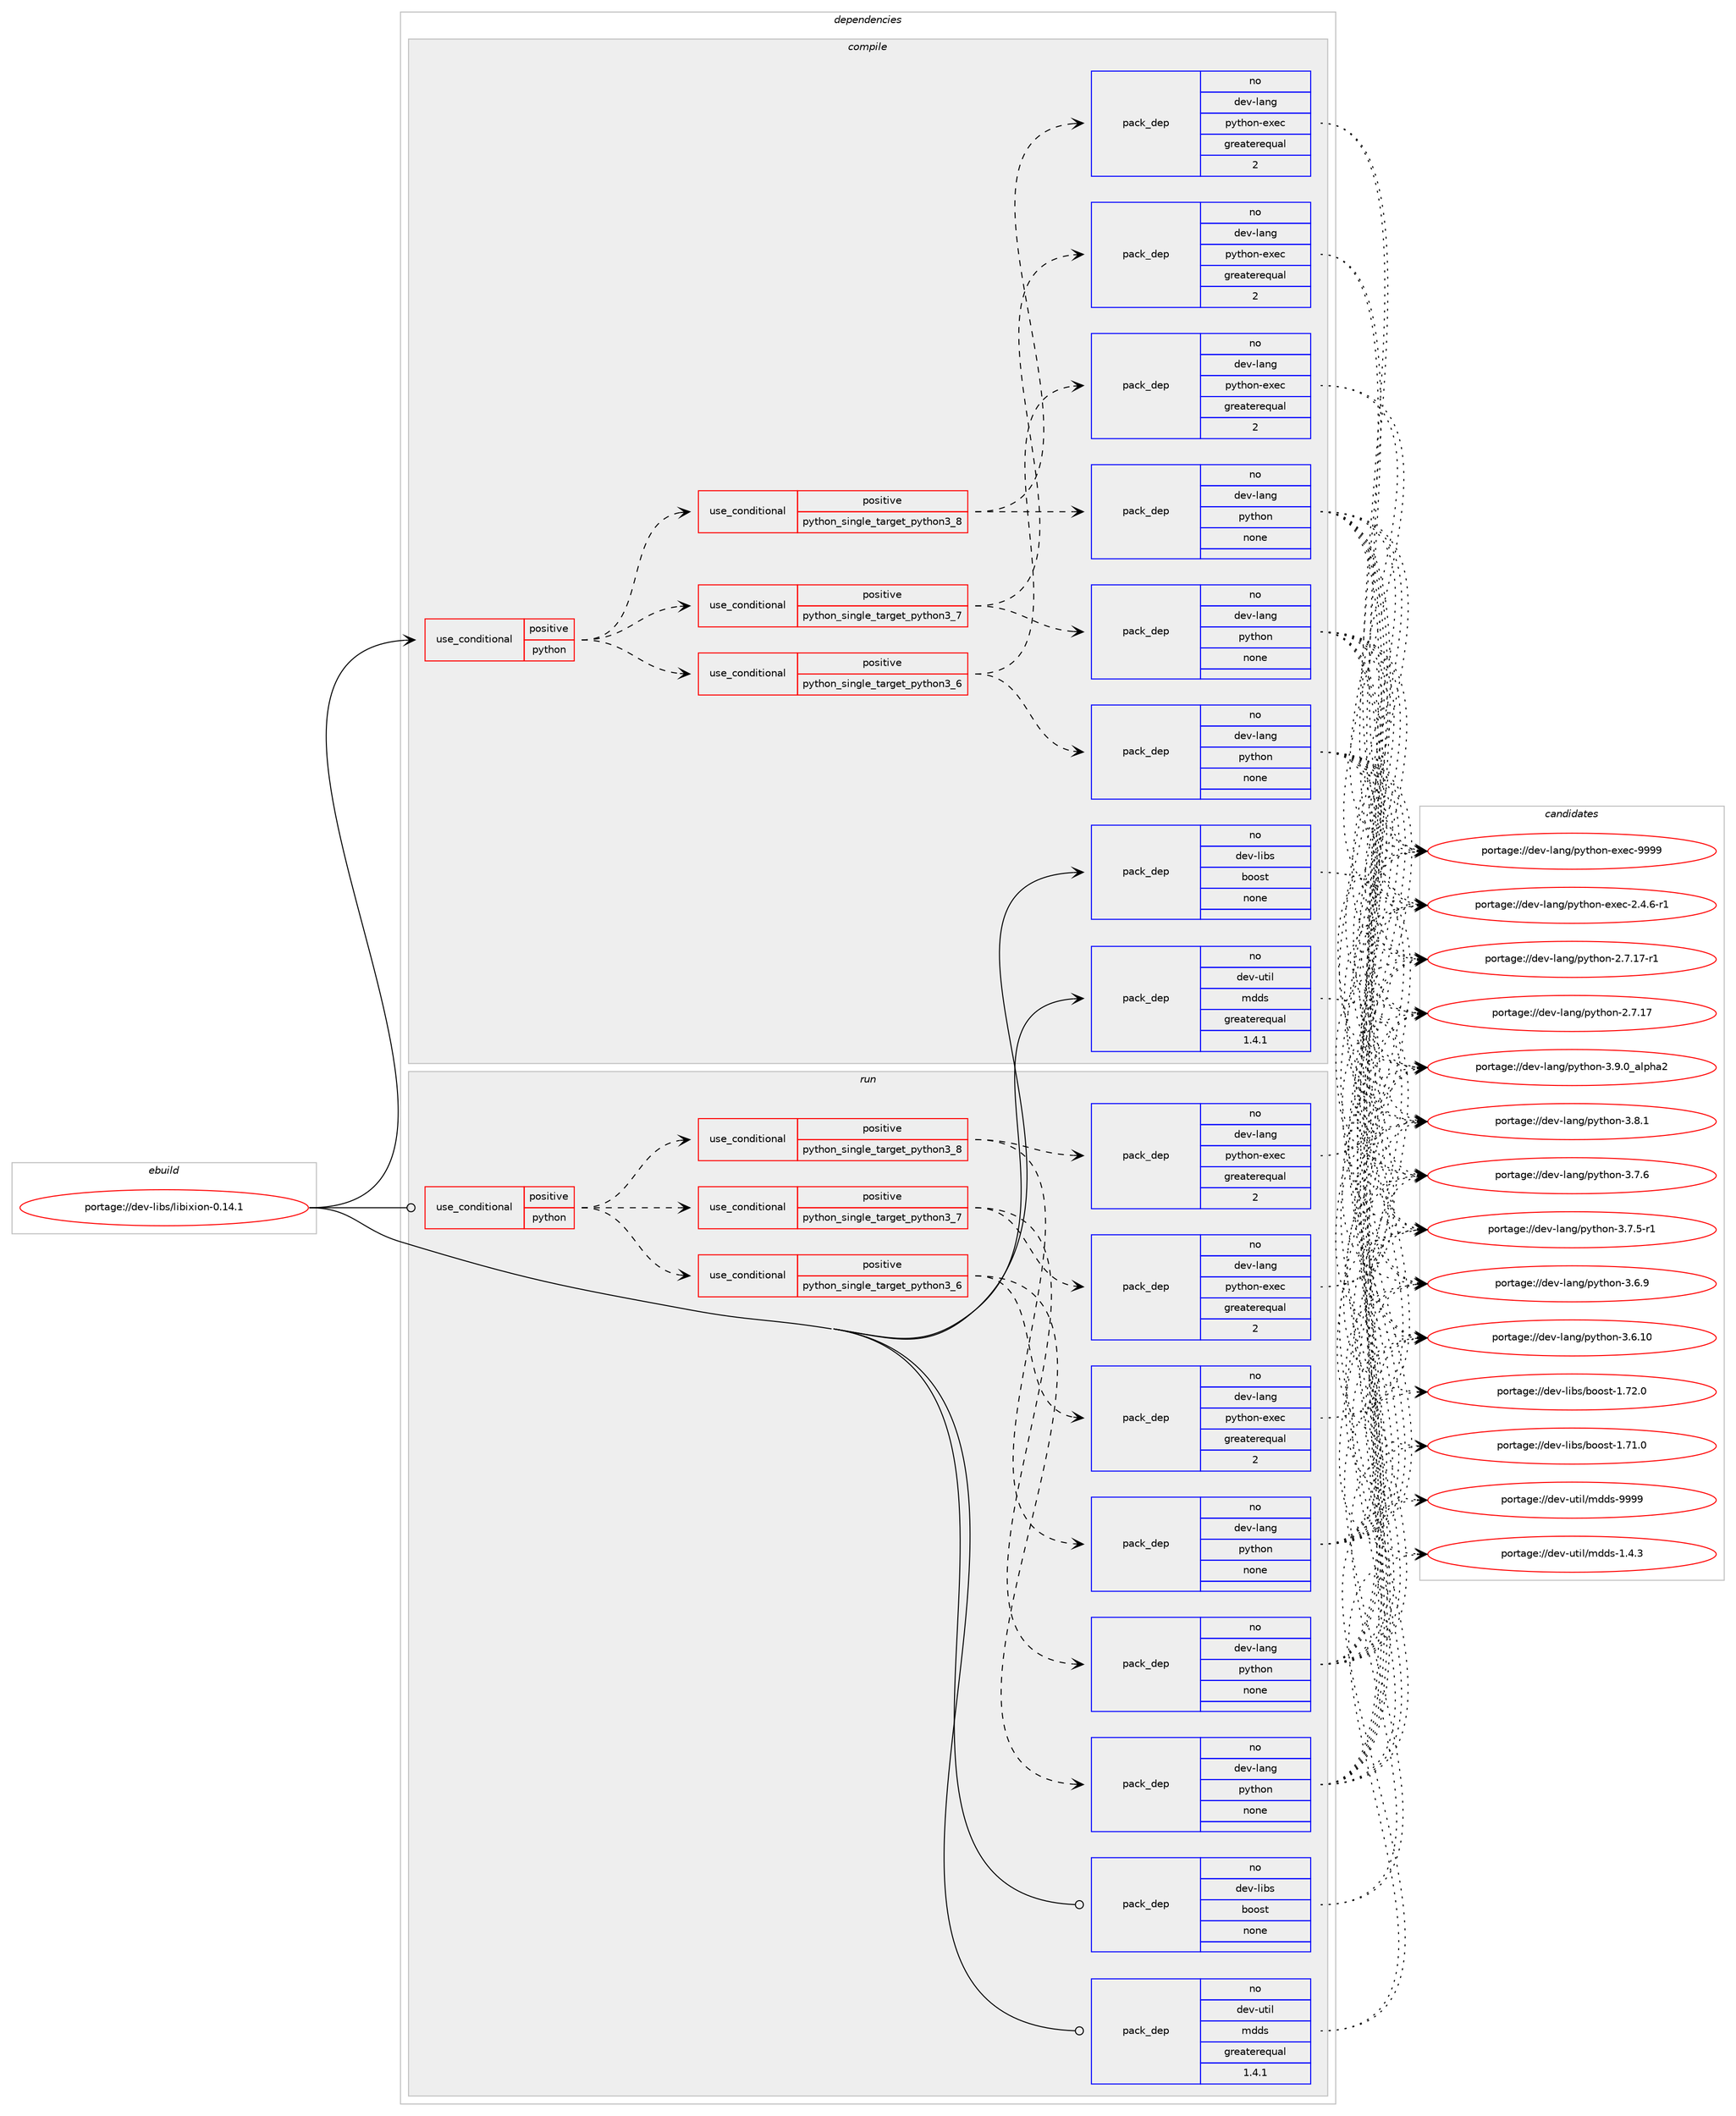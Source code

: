 digraph prolog {

# *************
# Graph options
# *************

newrank=true;
concentrate=true;
compound=true;
graph [rankdir=LR,fontname=Helvetica,fontsize=10,ranksep=1.5];#, ranksep=2.5, nodesep=0.2];
edge  [arrowhead=vee];
node  [fontname=Helvetica,fontsize=10];

# **********
# The ebuild
# **********

subgraph cluster_leftcol {
color=gray;
label=<<i>ebuild</i>>;
id [label="portage://dev-libs/libixion-0.14.1", color=red, width=4, href="../dev-libs/libixion-0.14.1.svg"];
}

# ****************
# The dependencies
# ****************

subgraph cluster_midcol {
color=gray;
label=<<i>dependencies</i>>;
subgraph cluster_compile {
fillcolor="#eeeeee";
style=filled;
label=<<i>compile</i>>;
subgraph cond125203 {
dependency511951 [label=<<TABLE BORDER="0" CELLBORDER="1" CELLSPACING="0" CELLPADDING="4"><TR><TD ROWSPAN="3" CELLPADDING="10">use_conditional</TD></TR><TR><TD>positive</TD></TR><TR><TD>python</TD></TR></TABLE>>, shape=none, color=red];
subgraph cond125204 {
dependency511952 [label=<<TABLE BORDER="0" CELLBORDER="1" CELLSPACING="0" CELLPADDING="4"><TR><TD ROWSPAN="3" CELLPADDING="10">use_conditional</TD></TR><TR><TD>positive</TD></TR><TR><TD>python_single_target_python3_6</TD></TR></TABLE>>, shape=none, color=red];
subgraph pack381491 {
dependency511953 [label=<<TABLE BORDER="0" CELLBORDER="1" CELLSPACING="0" CELLPADDING="4" WIDTH="220"><TR><TD ROWSPAN="6" CELLPADDING="30">pack_dep</TD></TR><TR><TD WIDTH="110">no</TD></TR><TR><TD>dev-lang</TD></TR><TR><TD>python</TD></TR><TR><TD>none</TD></TR><TR><TD></TD></TR></TABLE>>, shape=none, color=blue];
}
dependency511952:e -> dependency511953:w [weight=20,style="dashed",arrowhead="vee"];
subgraph pack381492 {
dependency511954 [label=<<TABLE BORDER="0" CELLBORDER="1" CELLSPACING="0" CELLPADDING="4" WIDTH="220"><TR><TD ROWSPAN="6" CELLPADDING="30">pack_dep</TD></TR><TR><TD WIDTH="110">no</TD></TR><TR><TD>dev-lang</TD></TR><TR><TD>python-exec</TD></TR><TR><TD>greaterequal</TD></TR><TR><TD>2</TD></TR></TABLE>>, shape=none, color=blue];
}
dependency511952:e -> dependency511954:w [weight=20,style="dashed",arrowhead="vee"];
}
dependency511951:e -> dependency511952:w [weight=20,style="dashed",arrowhead="vee"];
subgraph cond125205 {
dependency511955 [label=<<TABLE BORDER="0" CELLBORDER="1" CELLSPACING="0" CELLPADDING="4"><TR><TD ROWSPAN="3" CELLPADDING="10">use_conditional</TD></TR><TR><TD>positive</TD></TR><TR><TD>python_single_target_python3_7</TD></TR></TABLE>>, shape=none, color=red];
subgraph pack381493 {
dependency511956 [label=<<TABLE BORDER="0" CELLBORDER="1" CELLSPACING="0" CELLPADDING="4" WIDTH="220"><TR><TD ROWSPAN="6" CELLPADDING="30">pack_dep</TD></TR><TR><TD WIDTH="110">no</TD></TR><TR><TD>dev-lang</TD></TR><TR><TD>python</TD></TR><TR><TD>none</TD></TR><TR><TD></TD></TR></TABLE>>, shape=none, color=blue];
}
dependency511955:e -> dependency511956:w [weight=20,style="dashed",arrowhead="vee"];
subgraph pack381494 {
dependency511957 [label=<<TABLE BORDER="0" CELLBORDER="1" CELLSPACING="0" CELLPADDING="4" WIDTH="220"><TR><TD ROWSPAN="6" CELLPADDING="30">pack_dep</TD></TR><TR><TD WIDTH="110">no</TD></TR><TR><TD>dev-lang</TD></TR><TR><TD>python-exec</TD></TR><TR><TD>greaterequal</TD></TR><TR><TD>2</TD></TR></TABLE>>, shape=none, color=blue];
}
dependency511955:e -> dependency511957:w [weight=20,style="dashed",arrowhead="vee"];
}
dependency511951:e -> dependency511955:w [weight=20,style="dashed",arrowhead="vee"];
subgraph cond125206 {
dependency511958 [label=<<TABLE BORDER="0" CELLBORDER="1" CELLSPACING="0" CELLPADDING="4"><TR><TD ROWSPAN="3" CELLPADDING="10">use_conditional</TD></TR><TR><TD>positive</TD></TR><TR><TD>python_single_target_python3_8</TD></TR></TABLE>>, shape=none, color=red];
subgraph pack381495 {
dependency511959 [label=<<TABLE BORDER="0" CELLBORDER="1" CELLSPACING="0" CELLPADDING="4" WIDTH="220"><TR><TD ROWSPAN="6" CELLPADDING="30">pack_dep</TD></TR><TR><TD WIDTH="110">no</TD></TR><TR><TD>dev-lang</TD></TR><TR><TD>python</TD></TR><TR><TD>none</TD></TR><TR><TD></TD></TR></TABLE>>, shape=none, color=blue];
}
dependency511958:e -> dependency511959:w [weight=20,style="dashed",arrowhead="vee"];
subgraph pack381496 {
dependency511960 [label=<<TABLE BORDER="0" CELLBORDER="1" CELLSPACING="0" CELLPADDING="4" WIDTH="220"><TR><TD ROWSPAN="6" CELLPADDING="30">pack_dep</TD></TR><TR><TD WIDTH="110">no</TD></TR><TR><TD>dev-lang</TD></TR><TR><TD>python-exec</TD></TR><TR><TD>greaterequal</TD></TR><TR><TD>2</TD></TR></TABLE>>, shape=none, color=blue];
}
dependency511958:e -> dependency511960:w [weight=20,style="dashed",arrowhead="vee"];
}
dependency511951:e -> dependency511958:w [weight=20,style="dashed",arrowhead="vee"];
}
id:e -> dependency511951:w [weight=20,style="solid",arrowhead="vee"];
subgraph pack381497 {
dependency511961 [label=<<TABLE BORDER="0" CELLBORDER="1" CELLSPACING="0" CELLPADDING="4" WIDTH="220"><TR><TD ROWSPAN="6" CELLPADDING="30">pack_dep</TD></TR><TR><TD WIDTH="110">no</TD></TR><TR><TD>dev-libs</TD></TR><TR><TD>boost</TD></TR><TR><TD>none</TD></TR><TR><TD></TD></TR></TABLE>>, shape=none, color=blue];
}
id:e -> dependency511961:w [weight=20,style="solid",arrowhead="vee"];
subgraph pack381498 {
dependency511962 [label=<<TABLE BORDER="0" CELLBORDER="1" CELLSPACING="0" CELLPADDING="4" WIDTH="220"><TR><TD ROWSPAN="6" CELLPADDING="30">pack_dep</TD></TR><TR><TD WIDTH="110">no</TD></TR><TR><TD>dev-util</TD></TR><TR><TD>mdds</TD></TR><TR><TD>greaterequal</TD></TR><TR><TD>1.4.1</TD></TR></TABLE>>, shape=none, color=blue];
}
id:e -> dependency511962:w [weight=20,style="solid",arrowhead="vee"];
}
subgraph cluster_compileandrun {
fillcolor="#eeeeee";
style=filled;
label=<<i>compile and run</i>>;
}
subgraph cluster_run {
fillcolor="#eeeeee";
style=filled;
label=<<i>run</i>>;
subgraph cond125207 {
dependency511963 [label=<<TABLE BORDER="0" CELLBORDER="1" CELLSPACING="0" CELLPADDING="4"><TR><TD ROWSPAN="3" CELLPADDING="10">use_conditional</TD></TR><TR><TD>positive</TD></TR><TR><TD>python</TD></TR></TABLE>>, shape=none, color=red];
subgraph cond125208 {
dependency511964 [label=<<TABLE BORDER="0" CELLBORDER="1" CELLSPACING="0" CELLPADDING="4"><TR><TD ROWSPAN="3" CELLPADDING="10">use_conditional</TD></TR><TR><TD>positive</TD></TR><TR><TD>python_single_target_python3_6</TD></TR></TABLE>>, shape=none, color=red];
subgraph pack381499 {
dependency511965 [label=<<TABLE BORDER="0" CELLBORDER="1" CELLSPACING="0" CELLPADDING="4" WIDTH="220"><TR><TD ROWSPAN="6" CELLPADDING="30">pack_dep</TD></TR><TR><TD WIDTH="110">no</TD></TR><TR><TD>dev-lang</TD></TR><TR><TD>python</TD></TR><TR><TD>none</TD></TR><TR><TD></TD></TR></TABLE>>, shape=none, color=blue];
}
dependency511964:e -> dependency511965:w [weight=20,style="dashed",arrowhead="vee"];
subgraph pack381500 {
dependency511966 [label=<<TABLE BORDER="0" CELLBORDER="1" CELLSPACING="0" CELLPADDING="4" WIDTH="220"><TR><TD ROWSPAN="6" CELLPADDING="30">pack_dep</TD></TR><TR><TD WIDTH="110">no</TD></TR><TR><TD>dev-lang</TD></TR><TR><TD>python-exec</TD></TR><TR><TD>greaterequal</TD></TR><TR><TD>2</TD></TR></TABLE>>, shape=none, color=blue];
}
dependency511964:e -> dependency511966:w [weight=20,style="dashed",arrowhead="vee"];
}
dependency511963:e -> dependency511964:w [weight=20,style="dashed",arrowhead="vee"];
subgraph cond125209 {
dependency511967 [label=<<TABLE BORDER="0" CELLBORDER="1" CELLSPACING="0" CELLPADDING="4"><TR><TD ROWSPAN="3" CELLPADDING="10">use_conditional</TD></TR><TR><TD>positive</TD></TR><TR><TD>python_single_target_python3_7</TD></TR></TABLE>>, shape=none, color=red];
subgraph pack381501 {
dependency511968 [label=<<TABLE BORDER="0" CELLBORDER="1" CELLSPACING="0" CELLPADDING="4" WIDTH="220"><TR><TD ROWSPAN="6" CELLPADDING="30">pack_dep</TD></TR><TR><TD WIDTH="110">no</TD></TR><TR><TD>dev-lang</TD></TR><TR><TD>python</TD></TR><TR><TD>none</TD></TR><TR><TD></TD></TR></TABLE>>, shape=none, color=blue];
}
dependency511967:e -> dependency511968:w [weight=20,style="dashed",arrowhead="vee"];
subgraph pack381502 {
dependency511969 [label=<<TABLE BORDER="0" CELLBORDER="1" CELLSPACING="0" CELLPADDING="4" WIDTH="220"><TR><TD ROWSPAN="6" CELLPADDING="30">pack_dep</TD></TR><TR><TD WIDTH="110">no</TD></TR><TR><TD>dev-lang</TD></TR><TR><TD>python-exec</TD></TR><TR><TD>greaterequal</TD></TR><TR><TD>2</TD></TR></TABLE>>, shape=none, color=blue];
}
dependency511967:e -> dependency511969:w [weight=20,style="dashed",arrowhead="vee"];
}
dependency511963:e -> dependency511967:w [weight=20,style="dashed",arrowhead="vee"];
subgraph cond125210 {
dependency511970 [label=<<TABLE BORDER="0" CELLBORDER="1" CELLSPACING="0" CELLPADDING="4"><TR><TD ROWSPAN="3" CELLPADDING="10">use_conditional</TD></TR><TR><TD>positive</TD></TR><TR><TD>python_single_target_python3_8</TD></TR></TABLE>>, shape=none, color=red];
subgraph pack381503 {
dependency511971 [label=<<TABLE BORDER="0" CELLBORDER="1" CELLSPACING="0" CELLPADDING="4" WIDTH="220"><TR><TD ROWSPAN="6" CELLPADDING="30">pack_dep</TD></TR><TR><TD WIDTH="110">no</TD></TR><TR><TD>dev-lang</TD></TR><TR><TD>python</TD></TR><TR><TD>none</TD></TR><TR><TD></TD></TR></TABLE>>, shape=none, color=blue];
}
dependency511970:e -> dependency511971:w [weight=20,style="dashed",arrowhead="vee"];
subgraph pack381504 {
dependency511972 [label=<<TABLE BORDER="0" CELLBORDER="1" CELLSPACING="0" CELLPADDING="4" WIDTH="220"><TR><TD ROWSPAN="6" CELLPADDING="30">pack_dep</TD></TR><TR><TD WIDTH="110">no</TD></TR><TR><TD>dev-lang</TD></TR><TR><TD>python-exec</TD></TR><TR><TD>greaterequal</TD></TR><TR><TD>2</TD></TR></TABLE>>, shape=none, color=blue];
}
dependency511970:e -> dependency511972:w [weight=20,style="dashed",arrowhead="vee"];
}
dependency511963:e -> dependency511970:w [weight=20,style="dashed",arrowhead="vee"];
}
id:e -> dependency511963:w [weight=20,style="solid",arrowhead="odot"];
subgraph pack381505 {
dependency511973 [label=<<TABLE BORDER="0" CELLBORDER="1" CELLSPACING="0" CELLPADDING="4" WIDTH="220"><TR><TD ROWSPAN="6" CELLPADDING="30">pack_dep</TD></TR><TR><TD WIDTH="110">no</TD></TR><TR><TD>dev-libs</TD></TR><TR><TD>boost</TD></TR><TR><TD>none</TD></TR><TR><TD></TD></TR></TABLE>>, shape=none, color=blue];
}
id:e -> dependency511973:w [weight=20,style="solid",arrowhead="odot"];
subgraph pack381506 {
dependency511974 [label=<<TABLE BORDER="0" CELLBORDER="1" CELLSPACING="0" CELLPADDING="4" WIDTH="220"><TR><TD ROWSPAN="6" CELLPADDING="30">pack_dep</TD></TR><TR><TD WIDTH="110">no</TD></TR><TR><TD>dev-util</TD></TR><TR><TD>mdds</TD></TR><TR><TD>greaterequal</TD></TR><TR><TD>1.4.1</TD></TR></TABLE>>, shape=none, color=blue];
}
id:e -> dependency511974:w [weight=20,style="solid",arrowhead="odot"];
}
}

# **************
# The candidates
# **************

subgraph cluster_choices {
rank=same;
color=gray;
label=<<i>candidates</i>>;

subgraph choice381491 {
color=black;
nodesep=1;
choice10010111845108971101034711212111610411111045514657464895971081121049750 [label="portage://dev-lang/python-3.9.0_alpha2", color=red, width=4,href="../dev-lang/python-3.9.0_alpha2.svg"];
choice100101118451089711010347112121116104111110455146564649 [label="portage://dev-lang/python-3.8.1", color=red, width=4,href="../dev-lang/python-3.8.1.svg"];
choice100101118451089711010347112121116104111110455146554654 [label="portage://dev-lang/python-3.7.6", color=red, width=4,href="../dev-lang/python-3.7.6.svg"];
choice1001011184510897110103471121211161041111104551465546534511449 [label="portage://dev-lang/python-3.7.5-r1", color=red, width=4,href="../dev-lang/python-3.7.5-r1.svg"];
choice100101118451089711010347112121116104111110455146544657 [label="portage://dev-lang/python-3.6.9", color=red, width=4,href="../dev-lang/python-3.6.9.svg"];
choice10010111845108971101034711212111610411111045514654464948 [label="portage://dev-lang/python-3.6.10", color=red, width=4,href="../dev-lang/python-3.6.10.svg"];
choice100101118451089711010347112121116104111110455046554649554511449 [label="portage://dev-lang/python-2.7.17-r1", color=red, width=4,href="../dev-lang/python-2.7.17-r1.svg"];
choice10010111845108971101034711212111610411111045504655464955 [label="portage://dev-lang/python-2.7.17", color=red, width=4,href="../dev-lang/python-2.7.17.svg"];
dependency511953:e -> choice10010111845108971101034711212111610411111045514657464895971081121049750:w [style=dotted,weight="100"];
dependency511953:e -> choice100101118451089711010347112121116104111110455146564649:w [style=dotted,weight="100"];
dependency511953:e -> choice100101118451089711010347112121116104111110455146554654:w [style=dotted,weight="100"];
dependency511953:e -> choice1001011184510897110103471121211161041111104551465546534511449:w [style=dotted,weight="100"];
dependency511953:e -> choice100101118451089711010347112121116104111110455146544657:w [style=dotted,weight="100"];
dependency511953:e -> choice10010111845108971101034711212111610411111045514654464948:w [style=dotted,weight="100"];
dependency511953:e -> choice100101118451089711010347112121116104111110455046554649554511449:w [style=dotted,weight="100"];
dependency511953:e -> choice10010111845108971101034711212111610411111045504655464955:w [style=dotted,weight="100"];
}
subgraph choice381492 {
color=black;
nodesep=1;
choice10010111845108971101034711212111610411111045101120101994557575757 [label="portage://dev-lang/python-exec-9999", color=red, width=4,href="../dev-lang/python-exec-9999.svg"];
choice10010111845108971101034711212111610411111045101120101994550465246544511449 [label="portage://dev-lang/python-exec-2.4.6-r1", color=red, width=4,href="../dev-lang/python-exec-2.4.6-r1.svg"];
dependency511954:e -> choice10010111845108971101034711212111610411111045101120101994557575757:w [style=dotted,weight="100"];
dependency511954:e -> choice10010111845108971101034711212111610411111045101120101994550465246544511449:w [style=dotted,weight="100"];
}
subgraph choice381493 {
color=black;
nodesep=1;
choice10010111845108971101034711212111610411111045514657464895971081121049750 [label="portage://dev-lang/python-3.9.0_alpha2", color=red, width=4,href="../dev-lang/python-3.9.0_alpha2.svg"];
choice100101118451089711010347112121116104111110455146564649 [label="portage://dev-lang/python-3.8.1", color=red, width=4,href="../dev-lang/python-3.8.1.svg"];
choice100101118451089711010347112121116104111110455146554654 [label="portage://dev-lang/python-3.7.6", color=red, width=4,href="../dev-lang/python-3.7.6.svg"];
choice1001011184510897110103471121211161041111104551465546534511449 [label="portage://dev-lang/python-3.7.5-r1", color=red, width=4,href="../dev-lang/python-3.7.5-r1.svg"];
choice100101118451089711010347112121116104111110455146544657 [label="portage://dev-lang/python-3.6.9", color=red, width=4,href="../dev-lang/python-3.6.9.svg"];
choice10010111845108971101034711212111610411111045514654464948 [label="portage://dev-lang/python-3.6.10", color=red, width=4,href="../dev-lang/python-3.6.10.svg"];
choice100101118451089711010347112121116104111110455046554649554511449 [label="portage://dev-lang/python-2.7.17-r1", color=red, width=4,href="../dev-lang/python-2.7.17-r1.svg"];
choice10010111845108971101034711212111610411111045504655464955 [label="portage://dev-lang/python-2.7.17", color=red, width=4,href="../dev-lang/python-2.7.17.svg"];
dependency511956:e -> choice10010111845108971101034711212111610411111045514657464895971081121049750:w [style=dotted,weight="100"];
dependency511956:e -> choice100101118451089711010347112121116104111110455146564649:w [style=dotted,weight="100"];
dependency511956:e -> choice100101118451089711010347112121116104111110455146554654:w [style=dotted,weight="100"];
dependency511956:e -> choice1001011184510897110103471121211161041111104551465546534511449:w [style=dotted,weight="100"];
dependency511956:e -> choice100101118451089711010347112121116104111110455146544657:w [style=dotted,weight="100"];
dependency511956:e -> choice10010111845108971101034711212111610411111045514654464948:w [style=dotted,weight="100"];
dependency511956:e -> choice100101118451089711010347112121116104111110455046554649554511449:w [style=dotted,weight="100"];
dependency511956:e -> choice10010111845108971101034711212111610411111045504655464955:w [style=dotted,weight="100"];
}
subgraph choice381494 {
color=black;
nodesep=1;
choice10010111845108971101034711212111610411111045101120101994557575757 [label="portage://dev-lang/python-exec-9999", color=red, width=4,href="../dev-lang/python-exec-9999.svg"];
choice10010111845108971101034711212111610411111045101120101994550465246544511449 [label="portage://dev-lang/python-exec-2.4.6-r1", color=red, width=4,href="../dev-lang/python-exec-2.4.6-r1.svg"];
dependency511957:e -> choice10010111845108971101034711212111610411111045101120101994557575757:w [style=dotted,weight="100"];
dependency511957:e -> choice10010111845108971101034711212111610411111045101120101994550465246544511449:w [style=dotted,weight="100"];
}
subgraph choice381495 {
color=black;
nodesep=1;
choice10010111845108971101034711212111610411111045514657464895971081121049750 [label="portage://dev-lang/python-3.9.0_alpha2", color=red, width=4,href="../dev-lang/python-3.9.0_alpha2.svg"];
choice100101118451089711010347112121116104111110455146564649 [label="portage://dev-lang/python-3.8.1", color=red, width=4,href="../dev-lang/python-3.8.1.svg"];
choice100101118451089711010347112121116104111110455146554654 [label="portage://dev-lang/python-3.7.6", color=red, width=4,href="../dev-lang/python-3.7.6.svg"];
choice1001011184510897110103471121211161041111104551465546534511449 [label="portage://dev-lang/python-3.7.5-r1", color=red, width=4,href="../dev-lang/python-3.7.5-r1.svg"];
choice100101118451089711010347112121116104111110455146544657 [label="portage://dev-lang/python-3.6.9", color=red, width=4,href="../dev-lang/python-3.6.9.svg"];
choice10010111845108971101034711212111610411111045514654464948 [label="portage://dev-lang/python-3.6.10", color=red, width=4,href="../dev-lang/python-3.6.10.svg"];
choice100101118451089711010347112121116104111110455046554649554511449 [label="portage://dev-lang/python-2.7.17-r1", color=red, width=4,href="../dev-lang/python-2.7.17-r1.svg"];
choice10010111845108971101034711212111610411111045504655464955 [label="portage://dev-lang/python-2.7.17", color=red, width=4,href="../dev-lang/python-2.7.17.svg"];
dependency511959:e -> choice10010111845108971101034711212111610411111045514657464895971081121049750:w [style=dotted,weight="100"];
dependency511959:e -> choice100101118451089711010347112121116104111110455146564649:w [style=dotted,weight="100"];
dependency511959:e -> choice100101118451089711010347112121116104111110455146554654:w [style=dotted,weight="100"];
dependency511959:e -> choice1001011184510897110103471121211161041111104551465546534511449:w [style=dotted,weight="100"];
dependency511959:e -> choice100101118451089711010347112121116104111110455146544657:w [style=dotted,weight="100"];
dependency511959:e -> choice10010111845108971101034711212111610411111045514654464948:w [style=dotted,weight="100"];
dependency511959:e -> choice100101118451089711010347112121116104111110455046554649554511449:w [style=dotted,weight="100"];
dependency511959:e -> choice10010111845108971101034711212111610411111045504655464955:w [style=dotted,weight="100"];
}
subgraph choice381496 {
color=black;
nodesep=1;
choice10010111845108971101034711212111610411111045101120101994557575757 [label="portage://dev-lang/python-exec-9999", color=red, width=4,href="../dev-lang/python-exec-9999.svg"];
choice10010111845108971101034711212111610411111045101120101994550465246544511449 [label="portage://dev-lang/python-exec-2.4.6-r1", color=red, width=4,href="../dev-lang/python-exec-2.4.6-r1.svg"];
dependency511960:e -> choice10010111845108971101034711212111610411111045101120101994557575757:w [style=dotted,weight="100"];
dependency511960:e -> choice10010111845108971101034711212111610411111045101120101994550465246544511449:w [style=dotted,weight="100"];
}
subgraph choice381497 {
color=black;
nodesep=1;
choice1001011184510810598115479811111111511645494655504648 [label="portage://dev-libs/boost-1.72.0", color=red, width=4,href="../dev-libs/boost-1.72.0.svg"];
choice1001011184510810598115479811111111511645494655494648 [label="portage://dev-libs/boost-1.71.0", color=red, width=4,href="../dev-libs/boost-1.71.0.svg"];
dependency511961:e -> choice1001011184510810598115479811111111511645494655504648:w [style=dotted,weight="100"];
dependency511961:e -> choice1001011184510810598115479811111111511645494655494648:w [style=dotted,weight="100"];
}
subgraph choice381498 {
color=black;
nodesep=1;
choice10010111845117116105108471091001001154557575757 [label="portage://dev-util/mdds-9999", color=red, width=4,href="../dev-util/mdds-9999.svg"];
choice1001011184511711610510847109100100115454946524651 [label="portage://dev-util/mdds-1.4.3", color=red, width=4,href="../dev-util/mdds-1.4.3.svg"];
dependency511962:e -> choice10010111845117116105108471091001001154557575757:w [style=dotted,weight="100"];
dependency511962:e -> choice1001011184511711610510847109100100115454946524651:w [style=dotted,weight="100"];
}
subgraph choice381499 {
color=black;
nodesep=1;
choice10010111845108971101034711212111610411111045514657464895971081121049750 [label="portage://dev-lang/python-3.9.0_alpha2", color=red, width=4,href="../dev-lang/python-3.9.0_alpha2.svg"];
choice100101118451089711010347112121116104111110455146564649 [label="portage://dev-lang/python-3.8.1", color=red, width=4,href="../dev-lang/python-3.8.1.svg"];
choice100101118451089711010347112121116104111110455146554654 [label="portage://dev-lang/python-3.7.6", color=red, width=4,href="../dev-lang/python-3.7.6.svg"];
choice1001011184510897110103471121211161041111104551465546534511449 [label="portage://dev-lang/python-3.7.5-r1", color=red, width=4,href="../dev-lang/python-3.7.5-r1.svg"];
choice100101118451089711010347112121116104111110455146544657 [label="portage://dev-lang/python-3.6.9", color=red, width=4,href="../dev-lang/python-3.6.9.svg"];
choice10010111845108971101034711212111610411111045514654464948 [label="portage://dev-lang/python-3.6.10", color=red, width=4,href="../dev-lang/python-3.6.10.svg"];
choice100101118451089711010347112121116104111110455046554649554511449 [label="portage://dev-lang/python-2.7.17-r1", color=red, width=4,href="../dev-lang/python-2.7.17-r1.svg"];
choice10010111845108971101034711212111610411111045504655464955 [label="portage://dev-lang/python-2.7.17", color=red, width=4,href="../dev-lang/python-2.7.17.svg"];
dependency511965:e -> choice10010111845108971101034711212111610411111045514657464895971081121049750:w [style=dotted,weight="100"];
dependency511965:e -> choice100101118451089711010347112121116104111110455146564649:w [style=dotted,weight="100"];
dependency511965:e -> choice100101118451089711010347112121116104111110455146554654:w [style=dotted,weight="100"];
dependency511965:e -> choice1001011184510897110103471121211161041111104551465546534511449:w [style=dotted,weight="100"];
dependency511965:e -> choice100101118451089711010347112121116104111110455146544657:w [style=dotted,weight="100"];
dependency511965:e -> choice10010111845108971101034711212111610411111045514654464948:w [style=dotted,weight="100"];
dependency511965:e -> choice100101118451089711010347112121116104111110455046554649554511449:w [style=dotted,weight="100"];
dependency511965:e -> choice10010111845108971101034711212111610411111045504655464955:w [style=dotted,weight="100"];
}
subgraph choice381500 {
color=black;
nodesep=1;
choice10010111845108971101034711212111610411111045101120101994557575757 [label="portage://dev-lang/python-exec-9999", color=red, width=4,href="../dev-lang/python-exec-9999.svg"];
choice10010111845108971101034711212111610411111045101120101994550465246544511449 [label="portage://dev-lang/python-exec-2.4.6-r1", color=red, width=4,href="../dev-lang/python-exec-2.4.6-r1.svg"];
dependency511966:e -> choice10010111845108971101034711212111610411111045101120101994557575757:w [style=dotted,weight="100"];
dependency511966:e -> choice10010111845108971101034711212111610411111045101120101994550465246544511449:w [style=dotted,weight="100"];
}
subgraph choice381501 {
color=black;
nodesep=1;
choice10010111845108971101034711212111610411111045514657464895971081121049750 [label="portage://dev-lang/python-3.9.0_alpha2", color=red, width=4,href="../dev-lang/python-3.9.0_alpha2.svg"];
choice100101118451089711010347112121116104111110455146564649 [label="portage://dev-lang/python-3.8.1", color=red, width=4,href="../dev-lang/python-3.8.1.svg"];
choice100101118451089711010347112121116104111110455146554654 [label="portage://dev-lang/python-3.7.6", color=red, width=4,href="../dev-lang/python-3.7.6.svg"];
choice1001011184510897110103471121211161041111104551465546534511449 [label="portage://dev-lang/python-3.7.5-r1", color=red, width=4,href="../dev-lang/python-3.7.5-r1.svg"];
choice100101118451089711010347112121116104111110455146544657 [label="portage://dev-lang/python-3.6.9", color=red, width=4,href="../dev-lang/python-3.6.9.svg"];
choice10010111845108971101034711212111610411111045514654464948 [label="portage://dev-lang/python-3.6.10", color=red, width=4,href="../dev-lang/python-3.6.10.svg"];
choice100101118451089711010347112121116104111110455046554649554511449 [label="portage://dev-lang/python-2.7.17-r1", color=red, width=4,href="../dev-lang/python-2.7.17-r1.svg"];
choice10010111845108971101034711212111610411111045504655464955 [label="portage://dev-lang/python-2.7.17", color=red, width=4,href="../dev-lang/python-2.7.17.svg"];
dependency511968:e -> choice10010111845108971101034711212111610411111045514657464895971081121049750:w [style=dotted,weight="100"];
dependency511968:e -> choice100101118451089711010347112121116104111110455146564649:w [style=dotted,weight="100"];
dependency511968:e -> choice100101118451089711010347112121116104111110455146554654:w [style=dotted,weight="100"];
dependency511968:e -> choice1001011184510897110103471121211161041111104551465546534511449:w [style=dotted,weight="100"];
dependency511968:e -> choice100101118451089711010347112121116104111110455146544657:w [style=dotted,weight="100"];
dependency511968:e -> choice10010111845108971101034711212111610411111045514654464948:w [style=dotted,weight="100"];
dependency511968:e -> choice100101118451089711010347112121116104111110455046554649554511449:w [style=dotted,weight="100"];
dependency511968:e -> choice10010111845108971101034711212111610411111045504655464955:w [style=dotted,weight="100"];
}
subgraph choice381502 {
color=black;
nodesep=1;
choice10010111845108971101034711212111610411111045101120101994557575757 [label="portage://dev-lang/python-exec-9999", color=red, width=4,href="../dev-lang/python-exec-9999.svg"];
choice10010111845108971101034711212111610411111045101120101994550465246544511449 [label="portage://dev-lang/python-exec-2.4.6-r1", color=red, width=4,href="../dev-lang/python-exec-2.4.6-r1.svg"];
dependency511969:e -> choice10010111845108971101034711212111610411111045101120101994557575757:w [style=dotted,weight="100"];
dependency511969:e -> choice10010111845108971101034711212111610411111045101120101994550465246544511449:w [style=dotted,weight="100"];
}
subgraph choice381503 {
color=black;
nodesep=1;
choice10010111845108971101034711212111610411111045514657464895971081121049750 [label="portage://dev-lang/python-3.9.0_alpha2", color=red, width=4,href="../dev-lang/python-3.9.0_alpha2.svg"];
choice100101118451089711010347112121116104111110455146564649 [label="portage://dev-lang/python-3.8.1", color=red, width=4,href="../dev-lang/python-3.8.1.svg"];
choice100101118451089711010347112121116104111110455146554654 [label="portage://dev-lang/python-3.7.6", color=red, width=4,href="../dev-lang/python-3.7.6.svg"];
choice1001011184510897110103471121211161041111104551465546534511449 [label="portage://dev-lang/python-3.7.5-r1", color=red, width=4,href="../dev-lang/python-3.7.5-r1.svg"];
choice100101118451089711010347112121116104111110455146544657 [label="portage://dev-lang/python-3.6.9", color=red, width=4,href="../dev-lang/python-3.6.9.svg"];
choice10010111845108971101034711212111610411111045514654464948 [label="portage://dev-lang/python-3.6.10", color=red, width=4,href="../dev-lang/python-3.6.10.svg"];
choice100101118451089711010347112121116104111110455046554649554511449 [label="portage://dev-lang/python-2.7.17-r1", color=red, width=4,href="../dev-lang/python-2.7.17-r1.svg"];
choice10010111845108971101034711212111610411111045504655464955 [label="portage://dev-lang/python-2.7.17", color=red, width=4,href="../dev-lang/python-2.7.17.svg"];
dependency511971:e -> choice10010111845108971101034711212111610411111045514657464895971081121049750:w [style=dotted,weight="100"];
dependency511971:e -> choice100101118451089711010347112121116104111110455146564649:w [style=dotted,weight="100"];
dependency511971:e -> choice100101118451089711010347112121116104111110455146554654:w [style=dotted,weight="100"];
dependency511971:e -> choice1001011184510897110103471121211161041111104551465546534511449:w [style=dotted,weight="100"];
dependency511971:e -> choice100101118451089711010347112121116104111110455146544657:w [style=dotted,weight="100"];
dependency511971:e -> choice10010111845108971101034711212111610411111045514654464948:w [style=dotted,weight="100"];
dependency511971:e -> choice100101118451089711010347112121116104111110455046554649554511449:w [style=dotted,weight="100"];
dependency511971:e -> choice10010111845108971101034711212111610411111045504655464955:w [style=dotted,weight="100"];
}
subgraph choice381504 {
color=black;
nodesep=1;
choice10010111845108971101034711212111610411111045101120101994557575757 [label="portage://dev-lang/python-exec-9999", color=red, width=4,href="../dev-lang/python-exec-9999.svg"];
choice10010111845108971101034711212111610411111045101120101994550465246544511449 [label="portage://dev-lang/python-exec-2.4.6-r1", color=red, width=4,href="../dev-lang/python-exec-2.4.6-r1.svg"];
dependency511972:e -> choice10010111845108971101034711212111610411111045101120101994557575757:w [style=dotted,weight="100"];
dependency511972:e -> choice10010111845108971101034711212111610411111045101120101994550465246544511449:w [style=dotted,weight="100"];
}
subgraph choice381505 {
color=black;
nodesep=1;
choice1001011184510810598115479811111111511645494655504648 [label="portage://dev-libs/boost-1.72.0", color=red, width=4,href="../dev-libs/boost-1.72.0.svg"];
choice1001011184510810598115479811111111511645494655494648 [label="portage://dev-libs/boost-1.71.0", color=red, width=4,href="../dev-libs/boost-1.71.0.svg"];
dependency511973:e -> choice1001011184510810598115479811111111511645494655504648:w [style=dotted,weight="100"];
dependency511973:e -> choice1001011184510810598115479811111111511645494655494648:w [style=dotted,weight="100"];
}
subgraph choice381506 {
color=black;
nodesep=1;
choice10010111845117116105108471091001001154557575757 [label="portage://dev-util/mdds-9999", color=red, width=4,href="../dev-util/mdds-9999.svg"];
choice1001011184511711610510847109100100115454946524651 [label="portage://dev-util/mdds-1.4.3", color=red, width=4,href="../dev-util/mdds-1.4.3.svg"];
dependency511974:e -> choice10010111845117116105108471091001001154557575757:w [style=dotted,weight="100"];
dependency511974:e -> choice1001011184511711610510847109100100115454946524651:w [style=dotted,weight="100"];
}
}

}

